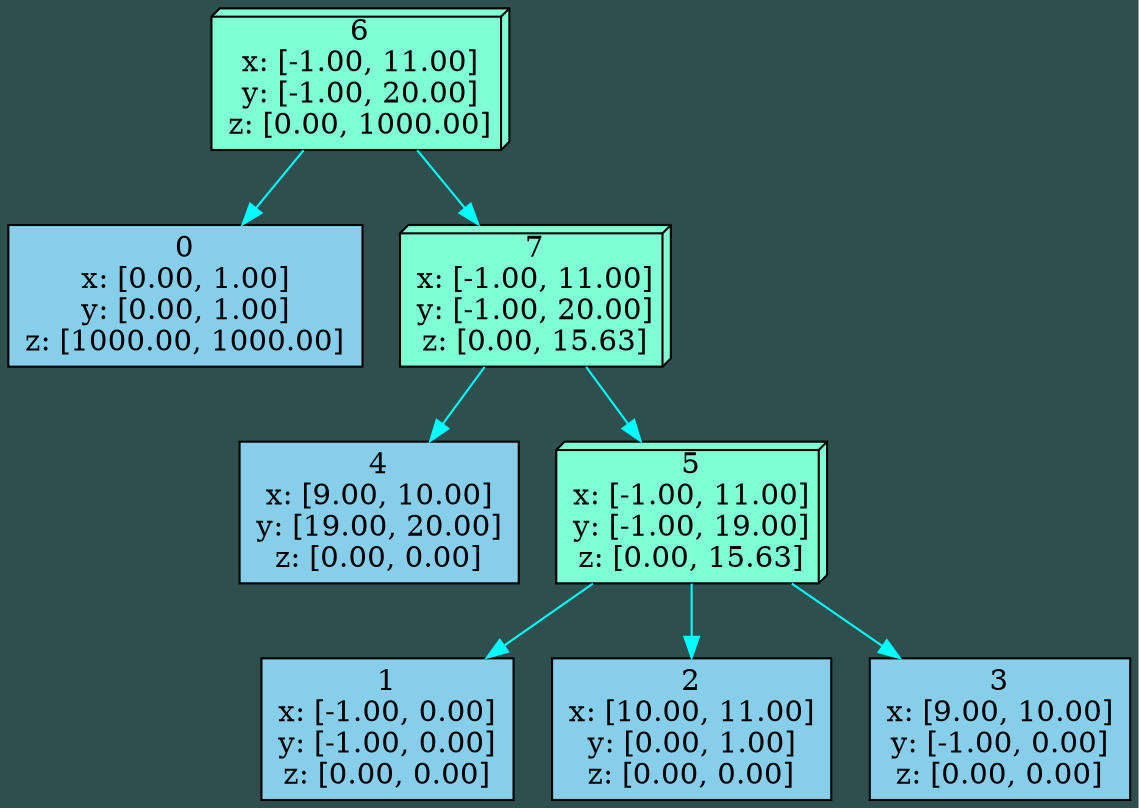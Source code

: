 digraph G{                                       
   bgcolor = "darkslategray"
   edge [color = "aqua"]; 
node_0x608000000020[  shape     = "box", style     = filled, fillcolor = "skyblue", label     = "0
x: [0.00, 1.00]
y: [0.00, 1.00]
z: [1000.00, 1000.00]
"]
node_0x6080000000a0[  shape     = "box", style     = filled, fillcolor = "skyblue", label     = "1
x: [-1.00, 0.00]
y: [-1.00, 0.00]
z: [0.00, 0.00]
"]
node_0x608000000120[  shape     = "box", style     = filled, fillcolor = "skyblue", label     = "2
x: [10.00, 11.00]
y: [0.00, 1.00]
z: [0.00, 0.00]
"]
node_0x6080000001a0[  shape     = "box", style     = filled, fillcolor = "skyblue", label     = "3
x: [9.00, 10.00]
y: [-1.00, 0.00]
z: [0.00, 0.00]
"]
node_0x608000000220[  shape     = "box", style     = filled, fillcolor = "skyblue", label     = "4
x: [9.00, 10.00]
y: [19.00, 20.00]
z: [0.00, 0.00]
"]
node_0x60b000000040[  shape     = "box3d", style     = filled, fillcolor = "aquamarine", label     = "5
x: [-1.00, 11.00]
y: [-1.00, 19.00]
z: [0.00, 15.63]
"]
node_0x60b0000009e0[  shape     = "box3d", style     = filled, fillcolor = "aquamarine", label     = "6
x: [-1.00, 11.00]
y: [-1.00, 20.00]
z: [0.00, 1000.00]
"]
node_0x60b0000035e0[  shape     = "box3d", style     = filled, fillcolor = "aquamarine", label     = "7
x: [-1.00, 11.00]
y: [-1.00, 20.00]
z: [0.00, 15.63]
"]
node_0x60b000000040->node_0x6080000000a0
node_0x60b000000040->node_0x608000000120
node_0x60b000000040->node_0x6080000001a0
node_0x60b0000009e0->node_0x60b0000035e0
node_0x60b0000009e0->node_0x608000000020
node_0x60b0000035e0->node_0x60b000000040
node_0x60b0000035e0->node_0x608000000220
}

